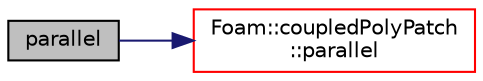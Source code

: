 digraph "parallel"
{
  bgcolor="transparent";
  edge [fontname="Helvetica",fontsize="10",labelfontname="Helvetica",labelfontsize="10"];
  node [fontname="Helvetica",fontsize="10",shape=record];
  rankdir="LR";
  Node1 [label="parallel",height=0.2,width=0.4,color="black", fillcolor="grey75", style="filled", fontcolor="black"];
  Node1 -> Node2 [color="midnightblue",fontsize="10",style="solid",fontname="Helvetica"];
  Node2 [label="Foam::coupledPolyPatch\l::parallel",height=0.2,width=0.4,color="red",URL="$a00420.html#a155cd0ed094eb1c75aba4cdb37be8c4d",tooltip="Are the cyclic planes parallel. "];
}
